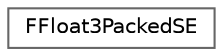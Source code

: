 digraph "Graphical Class Hierarchy"
{
 // INTERACTIVE_SVG=YES
 // LATEX_PDF_SIZE
  bgcolor="transparent";
  edge [fontname=Helvetica,fontsize=10,labelfontname=Helvetica,labelfontsize=10];
  node [fontname=Helvetica,fontsize=10,shape=box,height=0.2,width=0.4];
  rankdir="LR";
  Node0 [id="Node000000",label="FFloat3PackedSE",height=0.2,width=0.4,color="grey40", fillcolor="white", style="filled",URL="$d4/d72/classFFloat3PackedSE.html",tooltip="3 component vector corresponding to PF_R9G9B9EXP5."];
}
